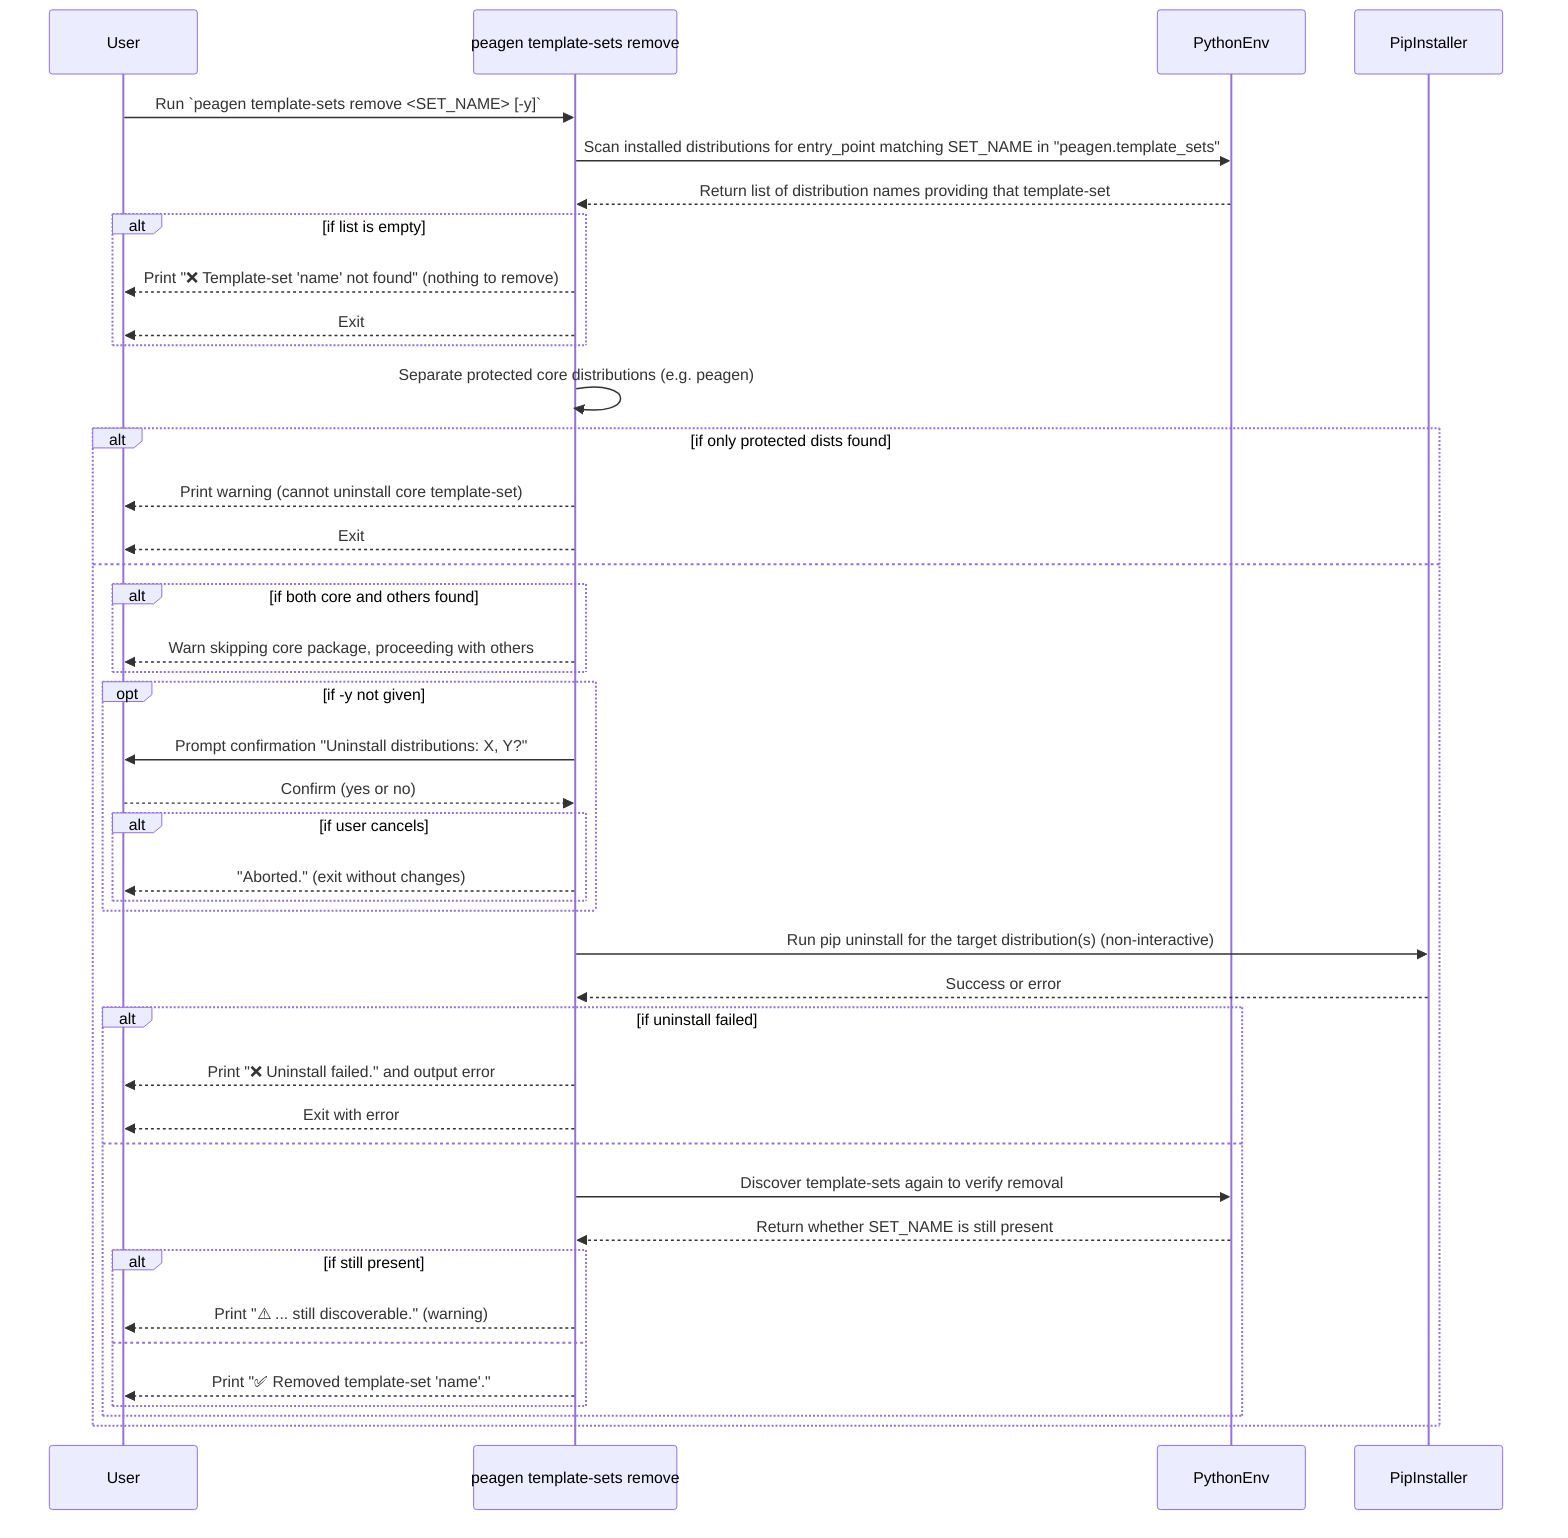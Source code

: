 sequenceDiagram
    participant User
    participant CLI as peagen template-sets remove
    participant Env as PythonEnv
    participant Pip as PipInstaller
    User ->> CLI: Run `peagen template-sets remove <SET_NAME> [-y]`
    CLI ->> Env: Scan installed distributions for entry_point matching SET_NAME in "peagen.template_sets"
    Env -->> CLI: Return list of distribution names providing that template-set
    alt if list is empty
        CLI -->> User: Print "❌ Template-set 'name' not found" (nothing to remove)
        CLI -->> User: Exit
    end
    CLI ->> CLI: Separate protected core distributions (e.g. peagen)
    alt if only protected dists found
        CLI -->> User: Print warning (cannot uninstall core template-set)
        CLI -->> User: Exit
    else
        alt if both core and others found
            CLI -->> User: Warn skipping core package, proceeding with others
        end
        opt if -y not given
            CLI ->> User: Prompt confirmation "Uninstall distributions: X, Y?"
            User -->> CLI: Confirm (yes or no)
            alt if user cancels
                CLI -->> User: "Aborted." (exit without changes)
            end
        end
        CLI ->> Pip: Run pip uninstall for the target distribution(s) (non-interactive)
        Pip -->> CLI: Success or error
        alt if uninstall failed
            CLI -->> User: Print "❌ Uninstall failed." and output error
            CLI -->> User: Exit with error
        else
            CLI ->> Env: Discover template-sets again to verify removal
            Env -->> CLI: Return whether SET_NAME is still present
            alt if still present
                CLI -->> User: Print "⚠️  ... still discoverable." (warning)
            else
                CLI -->> User: Print "✅ Removed template-set 'name'."
            end
        end
    end